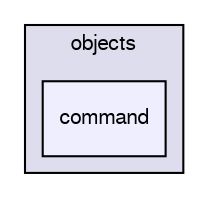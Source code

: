 digraph G {
  bgcolor=transparent;
  compound=true
  node [ fontsize="10", fontname="FreeSans"];
  edge [ labelfontsize="10", labelfontname="FreeSans"];
  subgraph clusterdir_643bf45d45d2a265fb2d3f9365d5fd92 {
    graph [ bgcolor="#ddddee", pencolor="black", label="objects" fontname="FreeSans", fontsize="10", URL="dir_643bf45d45d2a265fb2d3f9365d5fd92.html"]
  dir_5ed9546e9ca801d8a80449a1a6f210ce [shape=box, label="command", style="filled", fillcolor="#eeeeff", pencolor="black", URL="dir_5ed9546e9ca801d8a80449a1a6f210ce.html"];
  }
}
